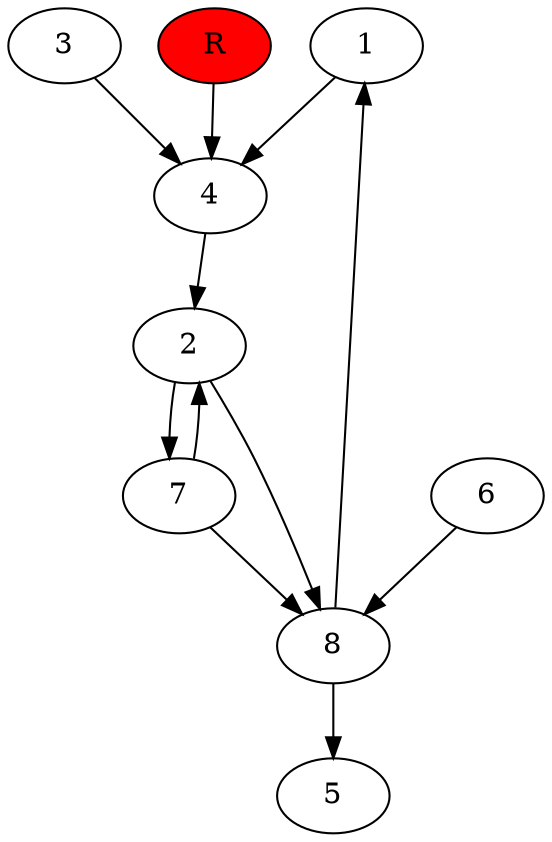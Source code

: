 digraph prb20043 {
	1
	2
	3
	4
	5
	6
	7
	8
	R [fillcolor="#ff0000" style=filled]
	1 -> 4
	2 -> 7
	2 -> 8
	3 -> 4
	4 -> 2
	6 -> 8
	7 -> 2
	7 -> 8
	8 -> 1
	8 -> 5
	R -> 4
}
